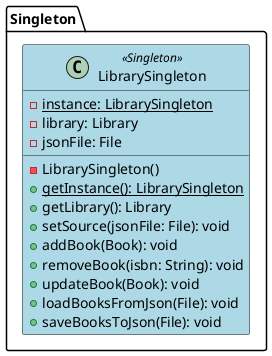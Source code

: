 @startuml Singleton Component Diagram

skinparam class {
    BackgroundColor<<Singleton>> LightBlue
    BackgroundColor<<Template>> LightGreen
}

package "Singleton" {
    class LibrarySingleton <<Singleton>> {
        - {static} instance: LibrarySingleton
        - library: Library
        - jsonFile: File
        - LibrarySingleton()
        + {static} getInstance(): LibrarySingleton
        + getLibrary(): Library
        + setSource(jsonFile: File): void
        + addBook(Book): void
        + removeBook(isbn: String): void
        + updateBook(Book): void
        + loadBooksFromJson(File): void
        + saveBooksToJson(File): void
    }
}

@enduml